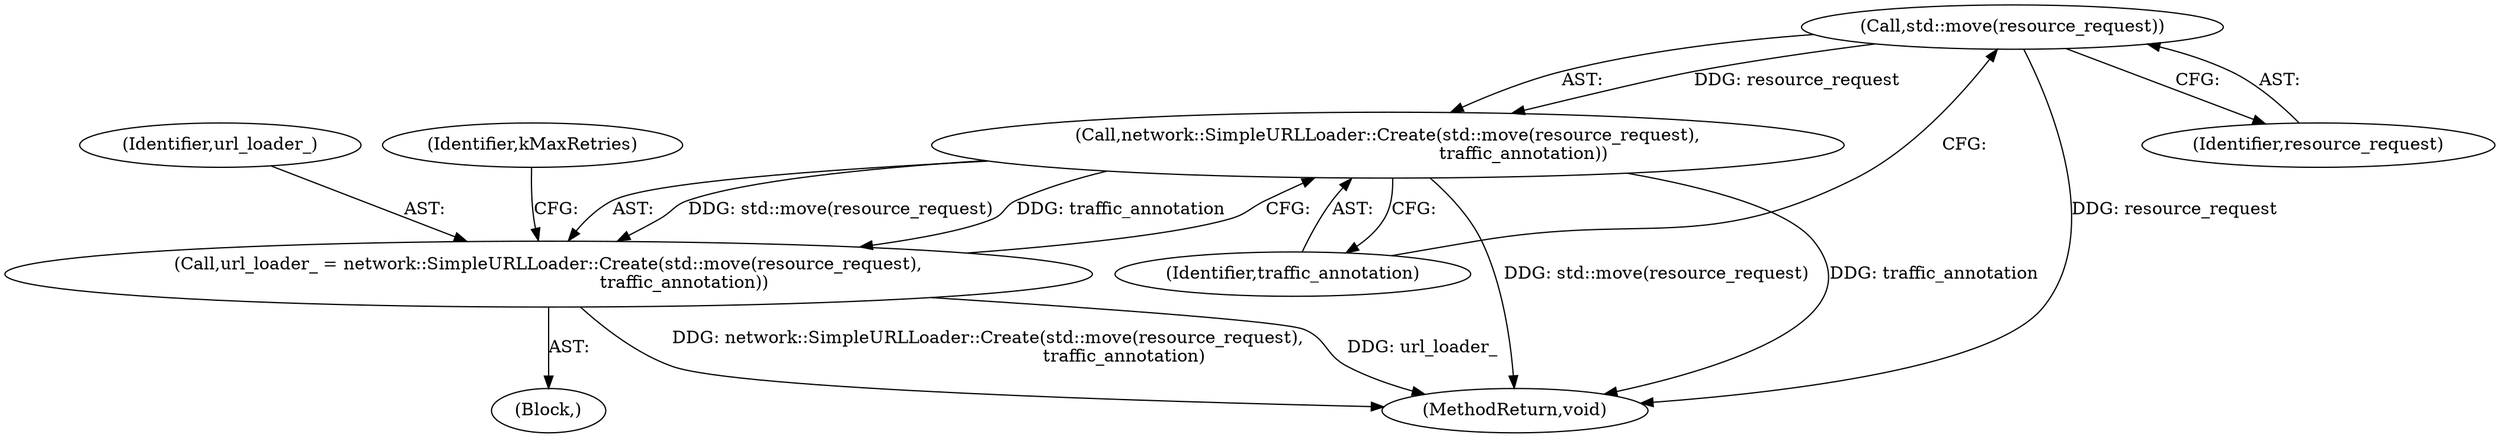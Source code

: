 digraph "0_Chrome_69b4b9ef7455753b12c3efe4eec71647e6fb1da1_7@API" {
"1000126" [label="(Call,std::move(resource_request))"];
"1000125" [label="(Call,network::SimpleURLLoader::Create(std::move(resource_request),\n                                                 traffic_annotation))"];
"1000123" [label="(Call,url_loader_ = network::SimpleURLLoader::Create(std::move(resource_request),\n                                                 traffic_annotation))"];
"1000102" [label="(Block,)"];
"1000125" [label="(Call,network::SimpleURLLoader::Create(std::move(resource_request),\n                                                 traffic_annotation))"];
"1000124" [label="(Identifier,url_loader_)"];
"1000128" [label="(Identifier,traffic_annotation)"];
"1000123" [label="(Call,url_loader_ = network::SimpleURLLoader::Create(std::move(resource_request),\n                                                 traffic_annotation))"];
"1000131" [label="(Identifier,kMaxRetries)"];
"1000157" [label="(MethodReturn,void)"];
"1000127" [label="(Identifier,resource_request)"];
"1000126" [label="(Call,std::move(resource_request))"];
"1000126" -> "1000125"  [label="AST: "];
"1000126" -> "1000127"  [label="CFG: "];
"1000127" -> "1000126"  [label="AST: "];
"1000128" -> "1000126"  [label="CFG: "];
"1000126" -> "1000157"  [label="DDG: resource_request"];
"1000126" -> "1000125"  [label="DDG: resource_request"];
"1000125" -> "1000123"  [label="AST: "];
"1000125" -> "1000128"  [label="CFG: "];
"1000128" -> "1000125"  [label="AST: "];
"1000123" -> "1000125"  [label="CFG: "];
"1000125" -> "1000157"  [label="DDG: std::move(resource_request)"];
"1000125" -> "1000157"  [label="DDG: traffic_annotation"];
"1000125" -> "1000123"  [label="DDG: std::move(resource_request)"];
"1000125" -> "1000123"  [label="DDG: traffic_annotation"];
"1000123" -> "1000102"  [label="AST: "];
"1000124" -> "1000123"  [label="AST: "];
"1000131" -> "1000123"  [label="CFG: "];
"1000123" -> "1000157"  [label="DDG: network::SimpleURLLoader::Create(std::move(resource_request),\n                                                 traffic_annotation)"];
"1000123" -> "1000157"  [label="DDG: url_loader_"];
}
